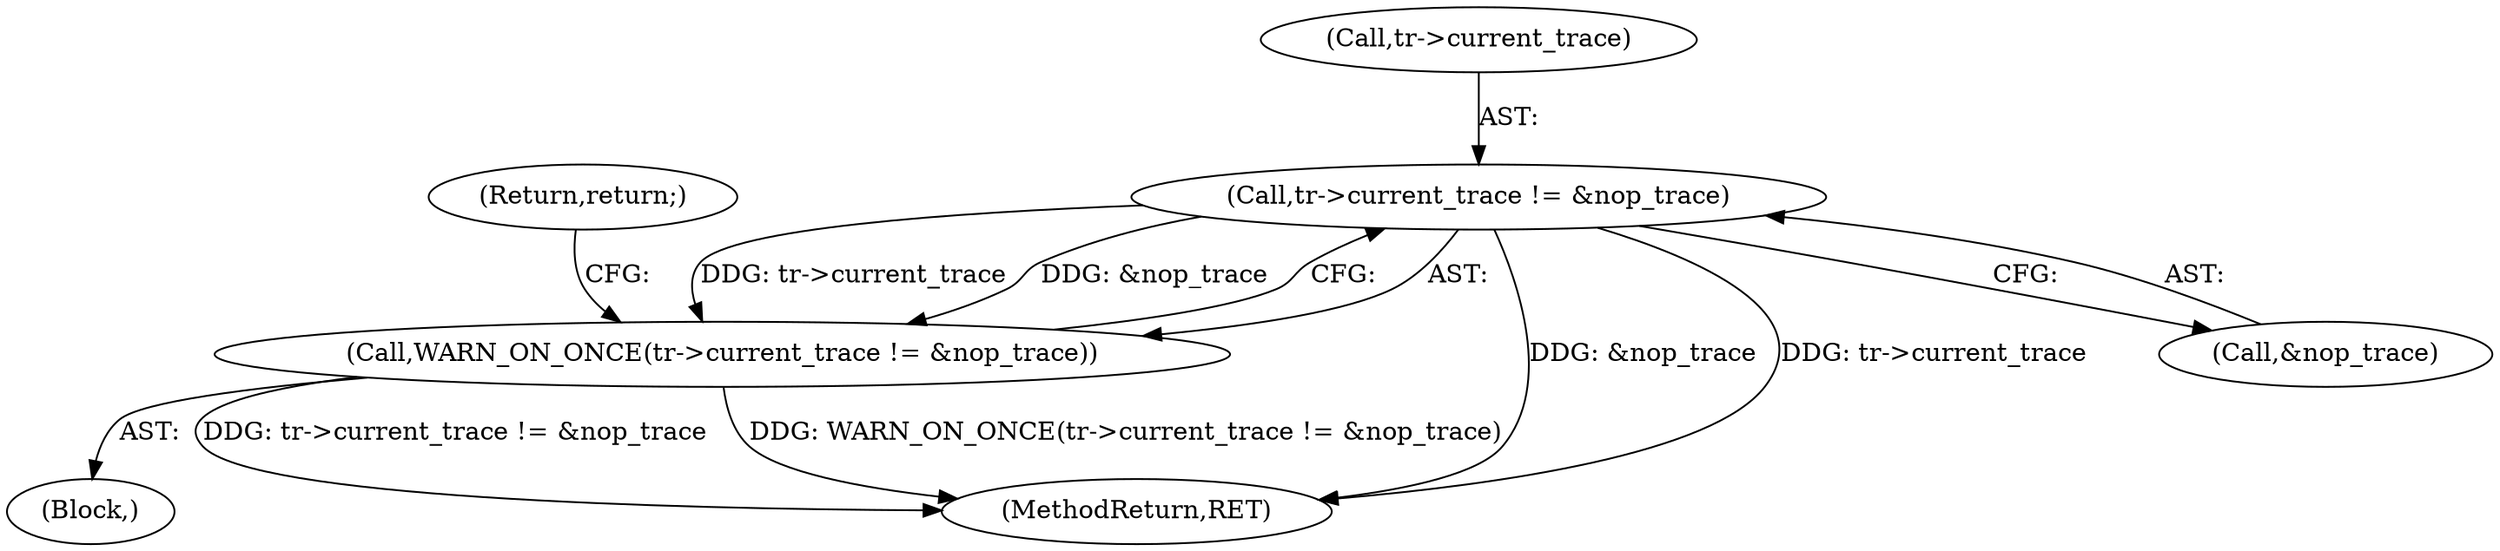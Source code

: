 digraph "0_linux_81f9c4e4177d31ced6f52a89bb70e93bfb77ca03_0@pointer" {
"1000121" [label="(Call,tr->current_trace != &nop_trace)"];
"1000120" [label="(Call,WARN_ON_ONCE(tr->current_trace != &nop_trace))"];
"1000153" [label="(MethodReturn,RET)"];
"1000125" [label="(Call,&nop_trace)"];
"1000122" [label="(Call,tr->current_trace)"];
"1000119" [label="(Block,)"];
"1000121" [label="(Call,tr->current_trace != &nop_trace)"];
"1000120" [label="(Call,WARN_ON_ONCE(tr->current_trace != &nop_trace))"];
"1000127" [label="(Return,return;)"];
"1000121" -> "1000120"  [label="AST: "];
"1000121" -> "1000125"  [label="CFG: "];
"1000122" -> "1000121"  [label="AST: "];
"1000125" -> "1000121"  [label="AST: "];
"1000120" -> "1000121"  [label="CFG: "];
"1000121" -> "1000153"  [label="DDG: &nop_trace"];
"1000121" -> "1000153"  [label="DDG: tr->current_trace"];
"1000121" -> "1000120"  [label="DDG: tr->current_trace"];
"1000121" -> "1000120"  [label="DDG: &nop_trace"];
"1000120" -> "1000119"  [label="AST: "];
"1000127" -> "1000120"  [label="CFG: "];
"1000120" -> "1000153"  [label="DDG: tr->current_trace != &nop_trace"];
"1000120" -> "1000153"  [label="DDG: WARN_ON_ONCE(tr->current_trace != &nop_trace)"];
}
